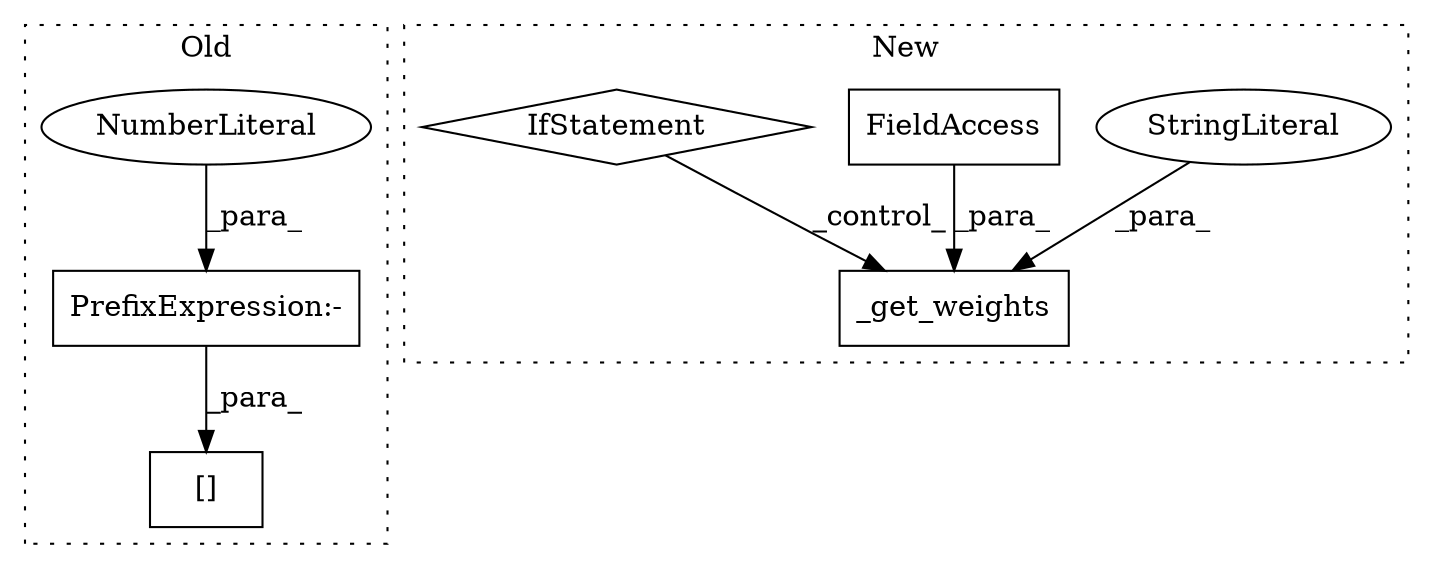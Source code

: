 digraph G {
subgraph cluster0 {
1 [label="[]" a="2" s="2907,2920" l="11,1" shape="box"];
4 [label="PrefixExpression:-" a="38" s="2918" l="1" shape="box"];
5 [label="NumberLiteral" a="34" s="2919" l="1" shape="ellipse"];
label = "Old";
style="dotted";
}
subgraph cluster1 {
2 [label="_get_weights" a="32" s="2801,2865" l="13,1" shape="box"];
3 [label="StringLiteral" a="45" s="2814" l="8" shape="ellipse"];
6 [label="FieldAccess" a="22" s="2823" l="13" shape="box"];
7 [label="IfStatement" a="25" s="2764,2779" l="4,2" shape="diamond"];
label = "New";
style="dotted";
}
3 -> 2 [label="_para_"];
4 -> 1 [label="_para_"];
5 -> 4 [label="_para_"];
6 -> 2 [label="_para_"];
7 -> 2 [label="_control_"];
}